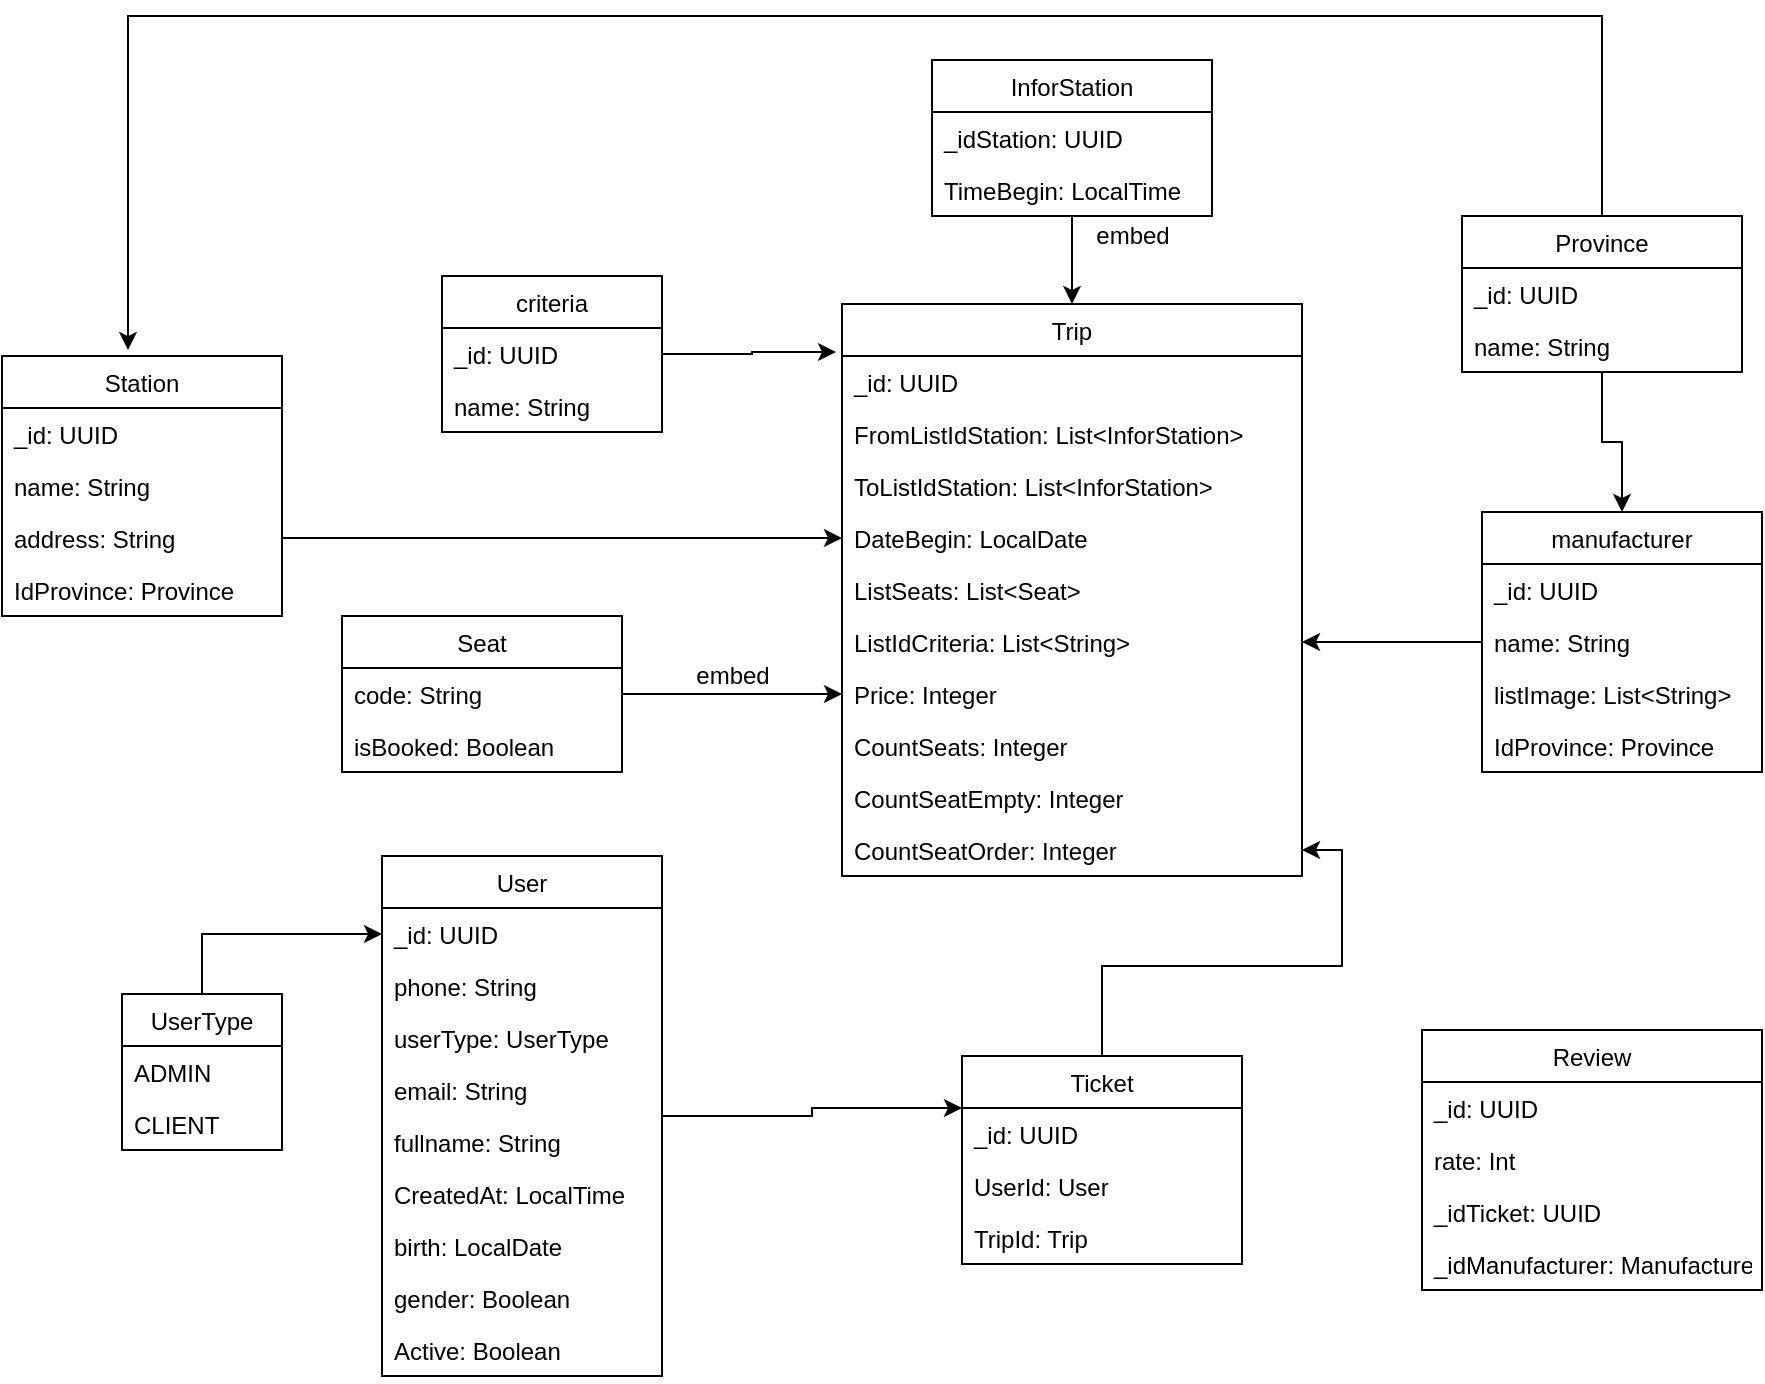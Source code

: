 <mxfile version="14.4.3" type="github">
  <diagram id="V_59LSjMR8o1_XHd9Hdq" name="Page-1">
    <mxGraphModel dx="1831" dy="1924" grid="1" gridSize="10" guides="1" tooltips="1" connect="1" arrows="1" fold="1" page="1" pageScale="1" pageWidth="850" pageHeight="1100" math="0" shadow="0">
      <root>
        <mxCell id="0" />
        <mxCell id="1" parent="0" />
        <mxCell id="hu1bkPcSUCPwq1X6XEAL-50" style="edgeStyle=orthogonalEdgeStyle;rounded=0;orthogonalLoop=1;jettySize=auto;html=1;entryX=0;entryY=0.5;entryDx=0;entryDy=0;" parent="1" source="hu1bkPcSUCPwq1X6XEAL-3" target="hu1bkPcSUCPwq1X6XEAL-9" edge="1">
          <mxGeometry relative="1" as="geometry" />
        </mxCell>
        <mxCell id="hu1bkPcSUCPwq1X6XEAL-25" value="Trip" style="swimlane;fontStyle=0;childLayout=stackLayout;horizontal=1;startSize=26;fillColor=none;horizontalStack=0;resizeParent=1;resizeParentMax=0;resizeLast=0;collapsible=1;marginBottom=0;" parent="1" vertex="1">
          <mxGeometry x="120" y="-276" width="230" height="286" as="geometry" />
        </mxCell>
        <mxCell id="hu1bkPcSUCPwq1X6XEAL-26" value="_id: UUID" style="text;strokeColor=none;fillColor=none;align=left;verticalAlign=top;spacingLeft=4;spacingRight=4;overflow=hidden;rotatable=0;points=[[0,0.5],[1,0.5]];portConstraint=eastwest;" parent="hu1bkPcSUCPwq1X6XEAL-25" vertex="1">
          <mxGeometry y="26" width="230" height="26" as="geometry" />
        </mxCell>
        <mxCell id="hu1bkPcSUCPwq1X6XEAL-27" value="FromListIdStation: List&lt;InforStation&gt;" style="text;strokeColor=none;fillColor=none;align=left;verticalAlign=top;spacingLeft=4;spacingRight=4;overflow=hidden;rotatable=0;points=[[0,0.5],[1,0.5]];portConstraint=eastwest;" parent="hu1bkPcSUCPwq1X6XEAL-25" vertex="1">
          <mxGeometry y="52" width="230" height="26" as="geometry" />
        </mxCell>
        <mxCell id="hu1bkPcSUCPwq1X6XEAL-28" value="ToListIdStation: List&lt;InforStation&gt;" style="text;strokeColor=none;fillColor=none;align=left;verticalAlign=top;spacingLeft=4;spacingRight=4;overflow=hidden;rotatable=0;points=[[0,0.5],[1,0.5]];portConstraint=eastwest;" parent="hu1bkPcSUCPwq1X6XEAL-25" vertex="1">
          <mxGeometry y="78" width="230" height="26" as="geometry" />
        </mxCell>
        <mxCell id="hu1bkPcSUCPwq1X6XEAL-31" value="DateBegin: LocalDate" style="text;strokeColor=none;fillColor=none;align=left;verticalAlign=top;spacingLeft=4;spacingRight=4;overflow=hidden;rotatable=0;points=[[0,0.5],[1,0.5]];portConstraint=eastwest;" parent="hu1bkPcSUCPwq1X6XEAL-25" vertex="1">
          <mxGeometry y="104" width="230" height="26" as="geometry" />
        </mxCell>
        <mxCell id="hu1bkPcSUCPwq1X6XEAL-33" value="ListSeats: List&lt;Seat&gt;" style="text;strokeColor=none;fillColor=none;align=left;verticalAlign=top;spacingLeft=4;spacingRight=4;overflow=hidden;rotatable=0;points=[[0,0.5],[1,0.5]];portConstraint=eastwest;" parent="hu1bkPcSUCPwq1X6XEAL-25" vertex="1">
          <mxGeometry y="130" width="230" height="26" as="geometry" />
        </mxCell>
        <mxCell id="hu1bkPcSUCPwq1X6XEAL-36" value="ListIdCriteria: List&lt;String&gt;" style="text;strokeColor=none;fillColor=none;align=left;verticalAlign=top;spacingLeft=4;spacingRight=4;overflow=hidden;rotatable=0;points=[[0,0.5],[1,0.5]];portConstraint=eastwest;" parent="hu1bkPcSUCPwq1X6XEAL-25" vertex="1">
          <mxGeometry y="156" width="230" height="26" as="geometry" />
        </mxCell>
        <mxCell id="hu1bkPcSUCPwq1X6XEAL-37" value="Price: Integer" style="text;strokeColor=none;fillColor=none;align=left;verticalAlign=top;spacingLeft=4;spacingRight=4;overflow=hidden;rotatable=0;points=[[0,0.5],[1,0.5]];portConstraint=eastwest;" parent="hu1bkPcSUCPwq1X6XEAL-25" vertex="1">
          <mxGeometry y="182" width="230" height="26" as="geometry" />
        </mxCell>
        <mxCell id="hu1bkPcSUCPwq1X6XEAL-92" value="CountSeats: Integer" style="text;strokeColor=none;fillColor=none;align=left;verticalAlign=top;spacingLeft=4;spacingRight=4;overflow=hidden;rotatable=0;points=[[0,0.5],[1,0.5]];portConstraint=eastwest;" parent="hu1bkPcSUCPwq1X6XEAL-25" vertex="1">
          <mxGeometry y="208" width="230" height="26" as="geometry" />
        </mxCell>
        <mxCell id="NrwWjeqtGIaiaj9IQmg7-1" value="CountSeatEmpty: Integer" style="text;strokeColor=none;fillColor=none;align=left;verticalAlign=top;spacingLeft=4;spacingRight=4;overflow=hidden;rotatable=0;points=[[0,0.5],[1,0.5]];portConstraint=eastwest;" parent="hu1bkPcSUCPwq1X6XEAL-25" vertex="1">
          <mxGeometry y="234" width="230" height="26" as="geometry" />
        </mxCell>
        <mxCell id="NrwWjeqtGIaiaj9IQmg7-3" value="CountSeatOrder: Integer" style="text;strokeColor=none;fillColor=none;align=left;verticalAlign=top;spacingLeft=4;spacingRight=4;overflow=hidden;rotatable=0;points=[[0,0.5],[1,0.5]];portConstraint=eastwest;" parent="hu1bkPcSUCPwq1X6XEAL-25" vertex="1">
          <mxGeometry y="260" width="230" height="26" as="geometry" />
        </mxCell>
        <mxCell id="hu1bkPcSUCPwq1X6XEAL-54" style="edgeStyle=orthogonalEdgeStyle;rounded=0;orthogonalLoop=1;jettySize=auto;html=1;entryX=0;entryY=0.5;entryDx=0;entryDy=0;" parent="1" source="hu1bkPcSUCPwq1X6XEAL-16" target="hu1bkPcSUCPwq1X6XEAL-31" edge="1">
          <mxGeometry relative="1" as="geometry">
            <Array as="points">
              <mxPoint y="-159" />
              <mxPoint y="-159" />
            </Array>
          </mxGeometry>
        </mxCell>
        <mxCell id="hu1bkPcSUCPwq1X6XEAL-76" style="edgeStyle=orthogonalEdgeStyle;rounded=0;orthogonalLoop=1;jettySize=auto;html=1;" parent="1" source="hu1bkPcSUCPwq1X6XEAL-72" target="hu1bkPcSUCPwq1X6XEAL-37" edge="1">
          <mxGeometry relative="1" as="geometry">
            <Array as="points">
              <mxPoint x="-20" y="-81" />
              <mxPoint x="-20" y="-81" />
            </Array>
          </mxGeometry>
        </mxCell>
        <mxCell id="hu1bkPcSUCPwq1X6XEAL-81" style="edgeStyle=orthogonalEdgeStyle;rounded=0;orthogonalLoop=1;jettySize=auto;html=1;entryX=1;entryY=0.5;entryDx=0;entryDy=0;" parent="1" source="hu1bkPcSUCPwq1X6XEAL-77" target="hu1bkPcSUCPwq1X6XEAL-36" edge="1">
          <mxGeometry relative="1" as="geometry" />
        </mxCell>
        <mxCell id="hu1bkPcSUCPwq1X6XEAL-87" style="edgeStyle=orthogonalEdgeStyle;rounded=0;orthogonalLoop=1;jettySize=auto;html=1;entryX=-0.013;entryY=-0.077;entryDx=0;entryDy=0;entryPerimeter=0;" parent="1" source="hu1bkPcSUCPwq1X6XEAL-38" target="hu1bkPcSUCPwq1X6XEAL-26" edge="1">
          <mxGeometry relative="1" as="geometry" />
        </mxCell>
        <mxCell id="hu1bkPcSUCPwq1X6XEAL-86" style="edgeStyle=orthogonalEdgeStyle;rounded=0;orthogonalLoop=1;jettySize=auto;html=1;entryX=0.5;entryY=0;entryDx=0;entryDy=0;" parent="1" source="hu1bkPcSUCPwq1X6XEAL-82" target="hu1bkPcSUCPwq1X6XEAL-25" edge="1">
          <mxGeometry relative="1" as="geometry" />
        </mxCell>
        <mxCell id="hu1bkPcSUCPwq1X6XEAL-82" value="InforStation" style="swimlane;fontStyle=0;childLayout=stackLayout;horizontal=1;startSize=26;fillColor=none;horizontalStack=0;resizeParent=1;resizeParentMax=0;resizeLast=0;collapsible=1;marginBottom=0;" parent="1" vertex="1">
          <mxGeometry x="165" y="-398" width="140" height="78" as="geometry" />
        </mxCell>
        <mxCell id="hu1bkPcSUCPwq1X6XEAL-83" value="_idStation: UUID" style="text;strokeColor=none;fillColor=none;align=left;verticalAlign=top;spacingLeft=4;spacingRight=4;overflow=hidden;rotatable=0;points=[[0,0.5],[1,0.5]];portConstraint=eastwest;" parent="hu1bkPcSUCPwq1X6XEAL-82" vertex="1">
          <mxGeometry y="26" width="140" height="26" as="geometry" />
        </mxCell>
        <mxCell id="hu1bkPcSUCPwq1X6XEAL-84" value="TimeBegin: LocalTime" style="text;strokeColor=none;fillColor=none;align=left;verticalAlign=top;spacingLeft=4;spacingRight=4;overflow=hidden;rotatable=0;points=[[0,0.5],[1,0.5]];portConstraint=eastwest;" parent="hu1bkPcSUCPwq1X6XEAL-82" vertex="1">
          <mxGeometry y="52" width="140" height="26" as="geometry" />
        </mxCell>
        <mxCell id="hu1bkPcSUCPwq1X6XEAL-96" style="edgeStyle=orthogonalEdgeStyle;rounded=0;orthogonalLoop=1;jettySize=auto;html=1;entryX=0.45;entryY=-0.023;entryDx=0;entryDy=0;entryPerimeter=0;" parent="1" source="hu1bkPcSUCPwq1X6XEAL-65" target="hu1bkPcSUCPwq1X6XEAL-16" edge="1">
          <mxGeometry relative="1" as="geometry">
            <Array as="points">
              <mxPoint x="500" y="-420" />
              <mxPoint x="-237" y="-420" />
            </Array>
          </mxGeometry>
        </mxCell>
        <mxCell id="hu1bkPcSUCPwq1X6XEAL-97" style="edgeStyle=orthogonalEdgeStyle;rounded=0;orthogonalLoop=1;jettySize=auto;html=1;" parent="1" source="hu1bkPcSUCPwq1X6XEAL-65" target="hu1bkPcSUCPwq1X6XEAL-77" edge="1">
          <mxGeometry relative="1" as="geometry" />
        </mxCell>
        <mxCell id="hu1bkPcSUCPwq1X6XEAL-99" value="embed" style="text;html=1;align=center;verticalAlign=middle;resizable=0;points=[];autosize=1;" parent="1" vertex="1">
          <mxGeometry x="240" y="-320" width="50" height="20" as="geometry" />
        </mxCell>
        <mxCell id="hu1bkPcSUCPwq1X6XEAL-100" value="embed" style="text;html=1;align=center;verticalAlign=middle;resizable=0;points=[];autosize=1;" parent="1" vertex="1">
          <mxGeometry x="40" y="-100" width="50" height="20" as="geometry" />
        </mxCell>
        <mxCell id="hu1bkPcSUCPwq1X6XEAL-65" value="Province" style="swimlane;fontStyle=0;childLayout=stackLayout;horizontal=1;startSize=26;fillColor=none;horizontalStack=0;resizeParent=1;resizeParentMax=0;resizeLast=0;collapsible=1;marginBottom=0;" parent="1" vertex="1">
          <mxGeometry x="430" y="-320" width="140" height="78" as="geometry" />
        </mxCell>
        <mxCell id="hu1bkPcSUCPwq1X6XEAL-66" value="_id: UUID" style="text;strokeColor=none;fillColor=none;align=left;verticalAlign=top;spacingLeft=4;spacingRight=4;overflow=hidden;rotatable=0;points=[[0,0.5],[1,0.5]];portConstraint=eastwest;" parent="hu1bkPcSUCPwq1X6XEAL-65" vertex="1">
          <mxGeometry y="26" width="140" height="26" as="geometry" />
        </mxCell>
        <mxCell id="hu1bkPcSUCPwq1X6XEAL-67" value="name: String" style="text;strokeColor=none;fillColor=none;align=left;verticalAlign=top;spacingLeft=4;spacingRight=4;overflow=hidden;rotatable=0;points=[[0,0.5],[1,0.5]];portConstraint=eastwest;" parent="hu1bkPcSUCPwq1X6XEAL-65" vertex="1">
          <mxGeometry y="52" width="140" height="26" as="geometry" />
        </mxCell>
        <mxCell id="hu1bkPcSUCPwq1X6XEAL-77" value="manufacturer" style="swimlane;fontStyle=0;childLayout=stackLayout;horizontal=1;startSize=26;fillColor=none;horizontalStack=0;resizeParent=1;resizeParentMax=0;resizeLast=0;collapsible=1;marginBottom=0;" parent="1" vertex="1">
          <mxGeometry x="440" y="-172" width="140" height="130" as="geometry" />
        </mxCell>
        <mxCell id="hu1bkPcSUCPwq1X6XEAL-78" value="_id: UUID" style="text;strokeColor=none;fillColor=none;align=left;verticalAlign=top;spacingLeft=4;spacingRight=4;overflow=hidden;rotatable=0;points=[[0,0.5],[1,0.5]];portConstraint=eastwest;" parent="hu1bkPcSUCPwq1X6XEAL-77" vertex="1">
          <mxGeometry y="26" width="140" height="26" as="geometry" />
        </mxCell>
        <mxCell id="hu1bkPcSUCPwq1X6XEAL-79" value="name: String" style="text;strokeColor=none;fillColor=none;align=left;verticalAlign=top;spacingLeft=4;spacingRight=4;overflow=hidden;rotatable=0;points=[[0,0.5],[1,0.5]];portConstraint=eastwest;" parent="hu1bkPcSUCPwq1X6XEAL-77" vertex="1">
          <mxGeometry y="52" width="140" height="26" as="geometry" />
        </mxCell>
        <mxCell id="hu1bkPcSUCPwq1X6XEAL-80" value="listImage: List&lt;String&gt;" style="text;strokeColor=none;fillColor=none;align=left;verticalAlign=top;spacingLeft=4;spacingRight=4;overflow=hidden;rotatable=0;points=[[0,0.5],[1,0.5]];portConstraint=eastwest;" parent="hu1bkPcSUCPwq1X6XEAL-77" vertex="1">
          <mxGeometry y="78" width="140" height="26" as="geometry" />
        </mxCell>
        <mxCell id="hu1bkPcSUCPwq1X6XEAL-94" value="IdProvince: Province" style="text;strokeColor=none;fillColor=none;align=left;verticalAlign=top;spacingLeft=4;spacingRight=4;overflow=hidden;rotatable=0;points=[[0,0.5],[1,0.5]];portConstraint=eastwest;" parent="hu1bkPcSUCPwq1X6XEAL-77" vertex="1">
          <mxGeometry y="104" width="140" height="26" as="geometry" />
        </mxCell>
        <mxCell id="hu1bkPcSUCPwq1X6XEAL-42" value="Review" style="swimlane;fontStyle=0;childLayout=stackLayout;horizontal=1;startSize=26;fillColor=none;horizontalStack=0;resizeParent=1;resizeParentMax=0;resizeLast=0;collapsible=1;marginBottom=0;" parent="1" vertex="1">
          <mxGeometry x="410" y="87" width="170" height="130" as="geometry" />
        </mxCell>
        <mxCell id="hu1bkPcSUCPwq1X6XEAL-43" value="_id: UUID" style="text;strokeColor=none;fillColor=none;align=left;verticalAlign=top;spacingLeft=4;spacingRight=4;overflow=hidden;rotatable=0;points=[[0,0.5],[1,0.5]];portConstraint=eastwest;" parent="hu1bkPcSUCPwq1X6XEAL-42" vertex="1">
          <mxGeometry y="26" width="170" height="26" as="geometry" />
        </mxCell>
        <mxCell id="hu1bkPcSUCPwq1X6XEAL-44" value="rate: Int" style="text;strokeColor=none;fillColor=none;align=left;verticalAlign=top;spacingLeft=4;spacingRight=4;overflow=hidden;rotatable=0;points=[[0,0.5],[1,0.5]];portConstraint=eastwest;" parent="hu1bkPcSUCPwq1X6XEAL-42" vertex="1">
          <mxGeometry y="52" width="170" height="26" as="geometry" />
        </mxCell>
        <mxCell id="hu1bkPcSUCPwq1X6XEAL-45" value="_idTicket: UUID" style="text;strokeColor=none;fillColor=none;align=left;verticalAlign=top;spacingLeft=4;spacingRight=4;overflow=hidden;rotatable=0;points=[[0,0.5],[1,0.5]];portConstraint=eastwest;" parent="hu1bkPcSUCPwq1X6XEAL-42" vertex="1">
          <mxGeometry y="78" width="170" height="26" as="geometry" />
        </mxCell>
        <mxCell id="hu1bkPcSUCPwq1X6XEAL-101" value="_idManufacturer: Manufacturer" style="text;strokeColor=none;fillColor=none;align=left;verticalAlign=top;spacingLeft=4;spacingRight=4;overflow=hidden;rotatable=0;points=[[0,0.5],[1,0.5]];portConstraint=eastwest;" parent="hu1bkPcSUCPwq1X6XEAL-42" vertex="1">
          <mxGeometry y="104" width="170" height="26" as="geometry" />
        </mxCell>
        <mxCell id="hu1bkPcSUCPwq1X6XEAL-38" value="criteria" style="swimlane;fontStyle=0;childLayout=stackLayout;horizontal=1;startSize=26;fillColor=none;horizontalStack=0;resizeParent=1;resizeParentMax=0;resizeLast=0;collapsible=1;marginBottom=0;" parent="1" vertex="1">
          <mxGeometry x="-80" y="-290" width="110" height="78" as="geometry" />
        </mxCell>
        <mxCell id="hu1bkPcSUCPwq1X6XEAL-39" value="_id: UUID" style="text;strokeColor=none;fillColor=none;align=left;verticalAlign=top;spacingLeft=4;spacingRight=4;overflow=hidden;rotatable=0;points=[[0,0.5],[1,0.5]];portConstraint=eastwest;" parent="hu1bkPcSUCPwq1X6XEAL-38" vertex="1">
          <mxGeometry y="26" width="110" height="26" as="geometry" />
        </mxCell>
        <mxCell id="hu1bkPcSUCPwq1X6XEAL-40" value="name: String" style="text;strokeColor=none;fillColor=none;align=left;verticalAlign=top;spacingLeft=4;spacingRight=4;overflow=hidden;rotatable=0;points=[[0,0.5],[1,0.5]];portConstraint=eastwest;" parent="hu1bkPcSUCPwq1X6XEAL-38" vertex="1">
          <mxGeometry y="52" width="110" height="26" as="geometry" />
        </mxCell>
        <mxCell id="hu1bkPcSUCPwq1X6XEAL-72" value="Seat" style="swimlane;fontStyle=0;childLayout=stackLayout;horizontal=1;startSize=26;fillColor=none;horizontalStack=0;resizeParent=1;resizeParentMax=0;resizeLast=0;collapsible=1;marginBottom=0;" parent="1" vertex="1">
          <mxGeometry x="-130" y="-120" width="140" height="78" as="geometry" />
        </mxCell>
        <mxCell id="hu1bkPcSUCPwq1X6XEAL-74" value="code: String" style="text;strokeColor=none;fillColor=none;align=left;verticalAlign=top;spacingLeft=4;spacingRight=4;overflow=hidden;rotatable=0;points=[[0,0.5],[1,0.5]];portConstraint=eastwest;" parent="hu1bkPcSUCPwq1X6XEAL-72" vertex="1">
          <mxGeometry y="26" width="140" height="26" as="geometry" />
        </mxCell>
        <mxCell id="hu1bkPcSUCPwq1X6XEAL-75" value="isBooked: Boolean" style="text;strokeColor=none;fillColor=none;align=left;verticalAlign=top;spacingLeft=4;spacingRight=4;overflow=hidden;rotatable=0;points=[[0,0.5],[1,0.5]];portConstraint=eastwest;" parent="hu1bkPcSUCPwq1X6XEAL-72" vertex="1">
          <mxGeometry y="52" width="140" height="26" as="geometry" />
        </mxCell>
        <mxCell id="hu1bkPcSUCPwq1X6XEAL-16" value="Station" style="swimlane;fontStyle=0;childLayout=stackLayout;horizontal=1;startSize=26;fillColor=none;horizontalStack=0;resizeParent=1;resizeParentMax=0;resizeLast=0;collapsible=1;marginBottom=0;" parent="1" vertex="1">
          <mxGeometry x="-300" y="-250" width="140" height="130" as="geometry" />
        </mxCell>
        <mxCell id="hu1bkPcSUCPwq1X6XEAL-17" value="_id: UUID" style="text;strokeColor=none;fillColor=none;align=left;verticalAlign=top;spacingLeft=4;spacingRight=4;overflow=hidden;rotatable=0;points=[[0,0.5],[1,0.5]];portConstraint=eastwest;" parent="hu1bkPcSUCPwq1X6XEAL-16" vertex="1">
          <mxGeometry y="26" width="140" height="26" as="geometry" />
        </mxCell>
        <mxCell id="hu1bkPcSUCPwq1X6XEAL-18" value="name: String" style="text;strokeColor=none;fillColor=none;align=left;verticalAlign=top;spacingLeft=4;spacingRight=4;overflow=hidden;rotatable=0;points=[[0,0.5],[1,0.5]];portConstraint=eastwest;" parent="hu1bkPcSUCPwq1X6XEAL-16" vertex="1">
          <mxGeometry y="52" width="140" height="26" as="geometry" />
        </mxCell>
        <mxCell id="hu1bkPcSUCPwq1X6XEAL-19" value="address: String" style="text;strokeColor=none;fillColor=none;align=left;verticalAlign=top;spacingLeft=4;spacingRight=4;overflow=hidden;rotatable=0;points=[[0,0.5],[1,0.5]];portConstraint=eastwest;" parent="hu1bkPcSUCPwq1X6XEAL-16" vertex="1">
          <mxGeometry y="78" width="140" height="26" as="geometry" />
        </mxCell>
        <mxCell id="hu1bkPcSUCPwq1X6XEAL-20" value="IdProvince: Province" style="text;strokeColor=none;fillColor=none;align=left;verticalAlign=top;spacingLeft=4;spacingRight=4;overflow=hidden;rotatable=0;points=[[0,0.5],[1,0.5]];portConstraint=eastwest;" parent="hu1bkPcSUCPwq1X6XEAL-16" vertex="1">
          <mxGeometry y="104" width="140" height="26" as="geometry" />
        </mxCell>
        <mxCell id="hu1bkPcSUCPwq1X6XEAL-3" value="UserType" style="swimlane;fontStyle=0;childLayout=stackLayout;horizontal=1;startSize=26;fillColor=none;horizontalStack=0;resizeParent=1;resizeParentMax=0;resizeLast=0;collapsible=1;marginBottom=0;" parent="1" vertex="1">
          <mxGeometry x="-240" y="69" width="80" height="78" as="geometry" />
        </mxCell>
        <mxCell id="hu1bkPcSUCPwq1X6XEAL-4" value="ADMIN" style="text;strokeColor=none;fillColor=none;align=left;verticalAlign=top;spacingLeft=4;spacingRight=4;overflow=hidden;rotatable=0;points=[[0,0.5],[1,0.5]];portConstraint=eastwest;" parent="hu1bkPcSUCPwq1X6XEAL-3" vertex="1">
          <mxGeometry y="26" width="80" height="26" as="geometry" />
        </mxCell>
        <mxCell id="hu1bkPcSUCPwq1X6XEAL-5" value="CLIENT" style="text;strokeColor=none;fillColor=none;align=left;verticalAlign=top;spacingLeft=4;spacingRight=4;overflow=hidden;rotatable=0;points=[[0,0.5],[1,0.5]];portConstraint=eastwest;" parent="hu1bkPcSUCPwq1X6XEAL-3" vertex="1">
          <mxGeometry y="52" width="80" height="26" as="geometry" />
        </mxCell>
        <mxCell id="hu1bkPcSUCPwq1X6XEAL-103" style="edgeStyle=orthogonalEdgeStyle;rounded=0;orthogonalLoop=1;jettySize=auto;html=1;entryX=0;entryY=0.25;entryDx=0;entryDy=0;" parent="1" source="hu1bkPcSUCPwq1X6XEAL-8" target="hu1bkPcSUCPwq1X6XEAL-46" edge="1">
          <mxGeometry relative="1" as="geometry" />
        </mxCell>
        <mxCell id="hu1bkPcSUCPwq1X6XEAL-8" value="User" style="swimlane;fontStyle=0;childLayout=stackLayout;horizontal=1;startSize=26;fillColor=none;horizontalStack=0;resizeParent=1;resizeParentMax=0;resizeLast=0;collapsible=1;marginBottom=0;" parent="1" vertex="1">
          <mxGeometry x="-110" width="140" height="260" as="geometry" />
        </mxCell>
        <mxCell id="hu1bkPcSUCPwq1X6XEAL-9" value="_id: UUID" style="text;strokeColor=none;fillColor=none;align=left;verticalAlign=top;spacingLeft=4;spacingRight=4;overflow=hidden;rotatable=0;points=[[0,0.5],[1,0.5]];portConstraint=eastwest;" parent="hu1bkPcSUCPwq1X6XEAL-8" vertex="1">
          <mxGeometry y="26" width="140" height="26" as="geometry" />
        </mxCell>
        <mxCell id="hu1bkPcSUCPwq1X6XEAL-10" value="phone: String" style="text;strokeColor=none;fillColor=none;align=left;verticalAlign=top;spacingLeft=4;spacingRight=4;overflow=hidden;rotatable=0;points=[[0,0.5],[1,0.5]];portConstraint=eastwest;" parent="hu1bkPcSUCPwq1X6XEAL-8" vertex="1">
          <mxGeometry y="52" width="140" height="26" as="geometry" />
        </mxCell>
        <mxCell id="hu1bkPcSUCPwq1X6XEAL-12" value="userType: UserType" style="text;strokeColor=none;fillColor=none;align=left;verticalAlign=top;spacingLeft=4;spacingRight=4;overflow=hidden;rotatable=0;points=[[0,0.5],[1,0.5]];portConstraint=eastwest;" parent="hu1bkPcSUCPwq1X6XEAL-8" vertex="1">
          <mxGeometry y="78" width="140" height="26" as="geometry" />
        </mxCell>
        <object label="email: String" id="hu1bkPcSUCPwq1X6XEAL-13">
          <mxCell style="text;strokeColor=none;fillColor=none;align=left;verticalAlign=top;spacingLeft=4;spacingRight=4;overflow=hidden;rotatable=0;points=[[0,0.5],[1,0.5]];portConstraint=eastwest;" parent="hu1bkPcSUCPwq1X6XEAL-8" vertex="1">
            <mxGeometry y="104" width="140" height="26" as="geometry" />
          </mxCell>
        </object>
        <mxCell id="hu1bkPcSUCPwq1X6XEAL-14" value="fullname: String" style="text;strokeColor=none;fillColor=none;align=left;verticalAlign=top;spacingLeft=4;spacingRight=4;overflow=hidden;rotatable=0;points=[[0,0.5],[1,0.5]];portConstraint=eastwest;" parent="hu1bkPcSUCPwq1X6XEAL-8" vertex="1">
          <mxGeometry y="130" width="140" height="26" as="geometry" />
        </mxCell>
        <mxCell id="hu1bkPcSUCPwq1X6XEAL-58" value="CreatedAt: LocalTime" style="text;strokeColor=none;fillColor=none;align=left;verticalAlign=top;spacingLeft=4;spacingRight=4;overflow=hidden;rotatable=0;points=[[0,0.5],[1,0.5]];portConstraint=eastwest;" parent="hu1bkPcSUCPwq1X6XEAL-8" vertex="1">
          <mxGeometry y="156" width="140" height="26" as="geometry" />
        </mxCell>
        <mxCell id="hu1bkPcSUCPwq1X6XEAL-70" value="birth: LocalDate" style="text;strokeColor=none;fillColor=none;align=left;verticalAlign=top;spacingLeft=4;spacingRight=4;overflow=hidden;rotatable=0;points=[[0,0.5],[1,0.5]];portConstraint=eastwest;" parent="hu1bkPcSUCPwq1X6XEAL-8" vertex="1">
          <mxGeometry y="182" width="140" height="26" as="geometry" />
        </mxCell>
        <mxCell id="hu1bkPcSUCPwq1X6XEAL-71" value="gender: Boolean" style="text;strokeColor=none;fillColor=none;align=left;verticalAlign=top;spacingLeft=4;spacingRight=4;overflow=hidden;rotatable=0;points=[[0,0.5],[1,0.5]];portConstraint=eastwest;" parent="hu1bkPcSUCPwq1X6XEAL-8" vertex="1">
          <mxGeometry y="208" width="140" height="26" as="geometry" />
        </mxCell>
        <object label="Active: Boolean" placeholders="1" id="hu1bkPcSUCPwq1X6XEAL-59">
          <mxCell style="text;strokeColor=none;fillColor=none;align=left;verticalAlign=top;spacingLeft=4;spacingRight=4;overflow=hidden;rotatable=0;points=[[0,0.5],[1,0.5]];portConstraint=eastwest;" parent="hu1bkPcSUCPwq1X6XEAL-8" vertex="1">
            <mxGeometry y="234" width="140" height="26" as="geometry" />
          </mxCell>
        </object>
        <mxCell id="NrwWjeqtGIaiaj9IQmg7-5" style="edgeStyle=orthogonalEdgeStyle;rounded=0;orthogonalLoop=1;jettySize=auto;html=1;" parent="1" source="hu1bkPcSUCPwq1X6XEAL-46" target="NrwWjeqtGIaiaj9IQmg7-3" edge="1">
          <mxGeometry relative="1" as="geometry" />
        </mxCell>
        <mxCell id="hu1bkPcSUCPwq1X6XEAL-46" value="Ticket" style="swimlane;fontStyle=0;childLayout=stackLayout;horizontal=1;startSize=26;fillColor=none;horizontalStack=0;resizeParent=1;resizeParentMax=0;resizeLast=0;collapsible=1;marginBottom=0;" parent="1" vertex="1">
          <mxGeometry x="180" y="100" width="140" height="104" as="geometry" />
        </mxCell>
        <mxCell id="hu1bkPcSUCPwq1X6XEAL-47" value="_id: UUID" style="text;strokeColor=none;fillColor=none;align=left;verticalAlign=top;spacingLeft=4;spacingRight=4;overflow=hidden;rotatable=0;points=[[0,0.5],[1,0.5]];portConstraint=eastwest;" parent="hu1bkPcSUCPwq1X6XEAL-46" vertex="1">
          <mxGeometry y="26" width="140" height="26" as="geometry" />
        </mxCell>
        <mxCell id="hu1bkPcSUCPwq1X6XEAL-48" value="UserId: User" style="text;strokeColor=none;fillColor=none;align=left;verticalAlign=top;spacingLeft=4;spacingRight=4;overflow=hidden;rotatable=0;points=[[0,0.5],[1,0.5]];portConstraint=eastwest;" parent="hu1bkPcSUCPwq1X6XEAL-46" vertex="1">
          <mxGeometry y="52" width="140" height="26" as="geometry" />
        </mxCell>
        <mxCell id="hu1bkPcSUCPwq1X6XEAL-98" value="TripId: Trip" style="text;strokeColor=none;fillColor=none;align=left;verticalAlign=top;spacingLeft=4;spacingRight=4;overflow=hidden;rotatable=0;points=[[0,0.5],[1,0.5]];portConstraint=eastwest;" parent="hu1bkPcSUCPwq1X6XEAL-46" vertex="1">
          <mxGeometry y="78" width="140" height="26" as="geometry" />
        </mxCell>
      </root>
    </mxGraphModel>
  </diagram>
</mxfile>
